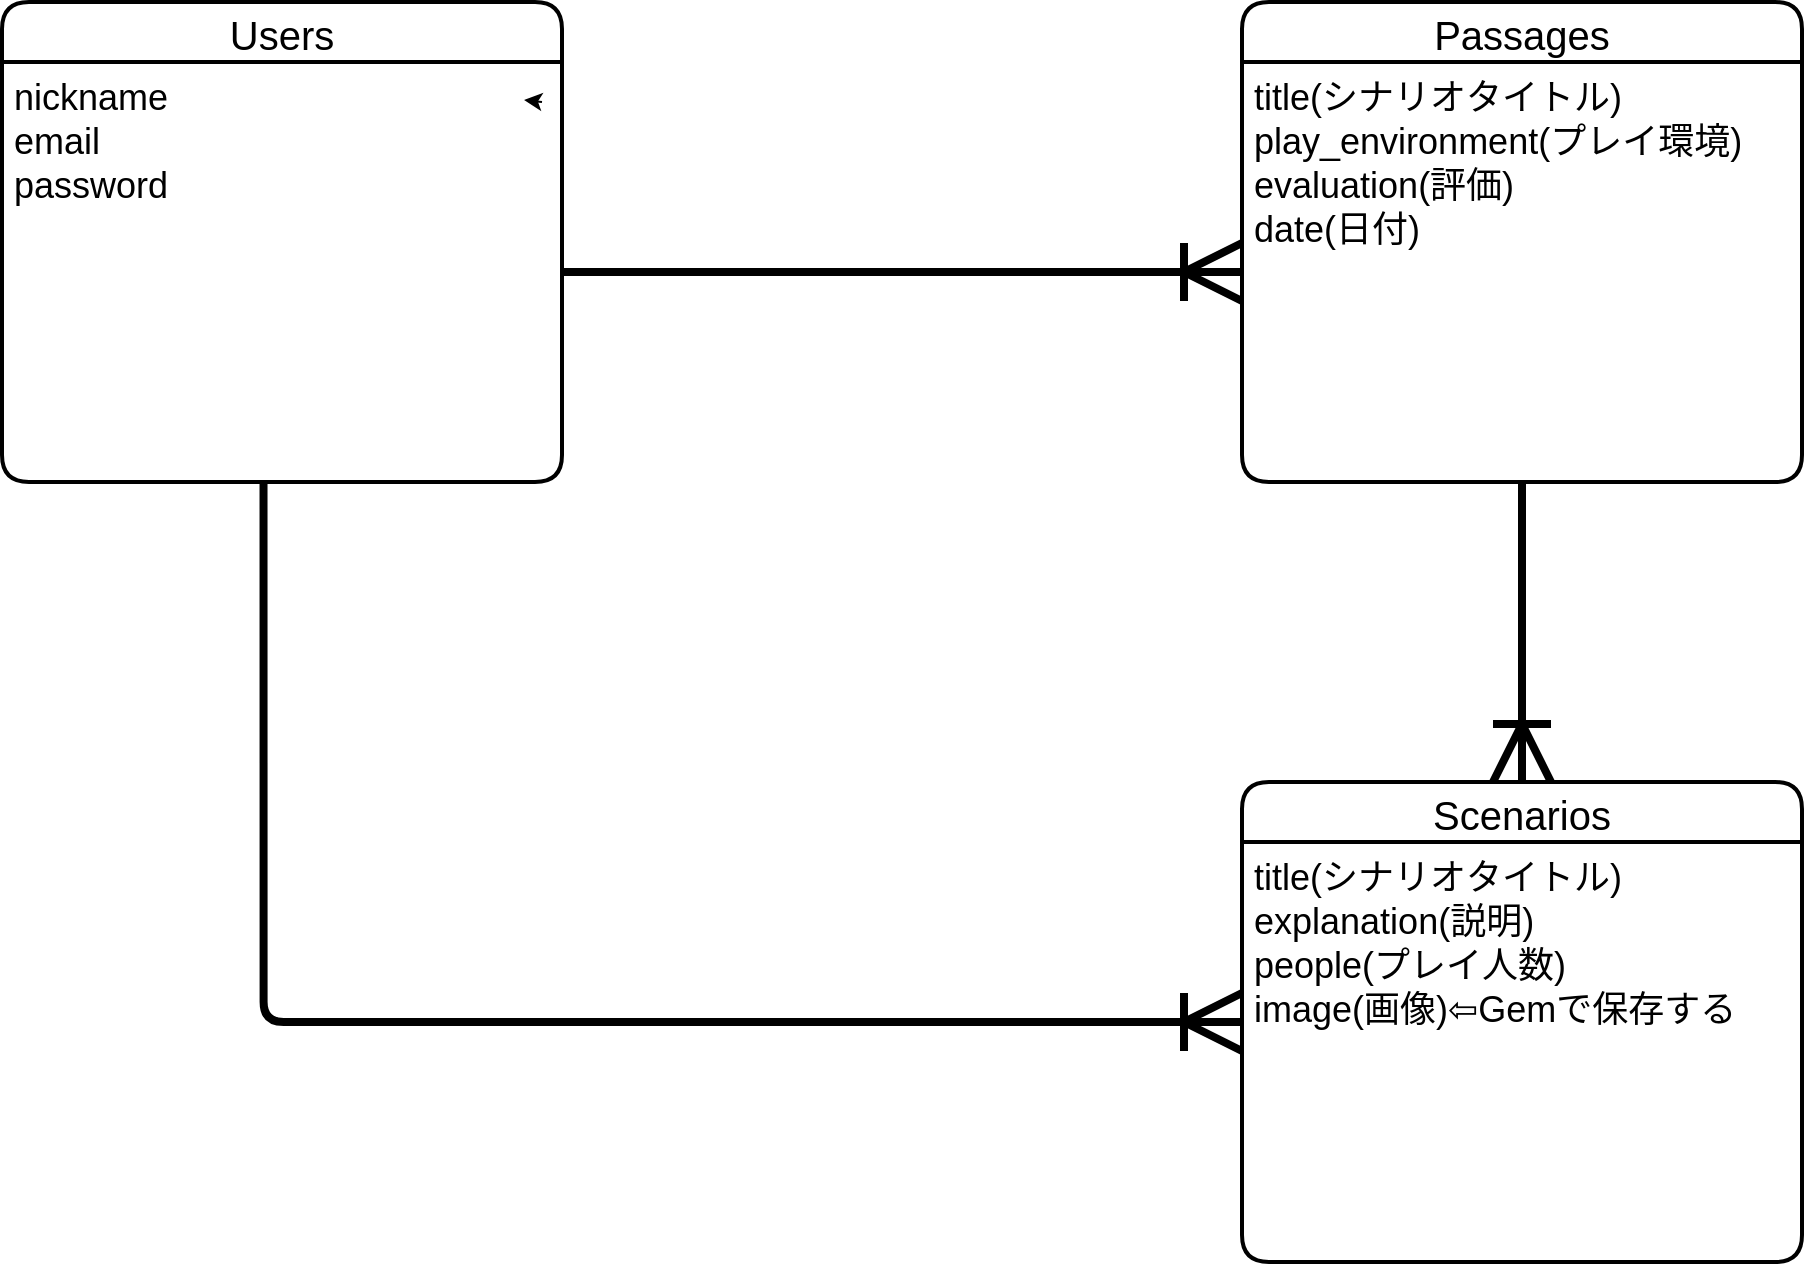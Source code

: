 <mxfile>
    <diagram id="l7B8T1y8BaTqU-JpC8iW" name="ページ1">
        <mxGraphModel dx="938" dy="850" grid="1" gridSize="10" guides="1" tooltips="1" connect="1" arrows="1" fold="1" page="1" pageScale="1" pageWidth="1169" pageHeight="1654" math="0" shadow="0">
            <root>
                <mxCell id="0"/>
                <mxCell id="1" parent="0"/>
                <mxCell id="6" style="edgeStyle=none;html=1;exitX=1;exitY=0;exitDx=0;exitDy=0;entryX=0.936;entryY=-0.017;entryDx=0;entryDy=0;entryPerimeter=0;" edge="1" parent="1">
                    <mxGeometry relative="1" as="geometry">
                        <mxPoint x="300" y="110" as="sourcePoint"/>
                        <mxPoint x="291.04" y="108.98" as="targetPoint"/>
                    </mxGeometry>
                </mxCell>
                <mxCell id="10" value="Passages" style="swimlane;childLayout=stackLayout;horizontal=1;startSize=30;horizontalStack=0;rounded=1;fontSize=20;fontStyle=0;strokeWidth=2;resizeParent=0;resizeLast=1;shadow=0;dashed=0;align=center;" vertex="1" parent="1">
                    <mxGeometry x="650" y="60" width="280" height="240" as="geometry"/>
                </mxCell>
                <mxCell id="11" value="title(シナリオタイトル)&#10;play_environment(プレイ環境)&#10;evaluation(評価)&#10;date(日付)&#10;" style="align=left;strokeColor=none;fillColor=none;spacingLeft=4;fontSize=18;verticalAlign=top;resizable=0;rotatable=0;part=1;" vertex="1" parent="10">
                    <mxGeometry y="30" width="280" height="210" as="geometry"/>
                </mxCell>
                <mxCell id="12" value="Users" style="swimlane;childLayout=stackLayout;horizontal=1;startSize=30;horizontalStack=0;rounded=1;fontSize=20;fontStyle=0;strokeWidth=2;resizeParent=0;resizeLast=1;shadow=0;dashed=0;align=center;" vertex="1" parent="1">
                    <mxGeometry x="30" y="60" width="280" height="240" as="geometry"/>
                </mxCell>
                <mxCell id="13" value="nickname&#10;email&#10;password&#10;" style="align=left;strokeColor=none;fillColor=none;spacingLeft=4;fontSize=18;verticalAlign=top;resizable=0;rotatable=0;part=1;" vertex="1" parent="12">
                    <mxGeometry y="30" width="280" height="210" as="geometry"/>
                </mxCell>
                <mxCell id="15" value="" style="edgeStyle=entityRelationEdgeStyle;fontSize=12;html=1;endArrow=ERoneToMany;entryX=0;entryY=0.5;entryDx=0;entryDy=0;exitX=1;exitY=0.5;exitDx=0;exitDy=0;strokeWidth=4;endSize=24;endFill=0;" edge="1" parent="1" source="13" target="11">
                    <mxGeometry width="100" height="100" relative="1" as="geometry">
                        <mxPoint x="320" y="340" as="sourcePoint"/>
                        <mxPoint x="420" y="240" as="targetPoint"/>
                    </mxGeometry>
                </mxCell>
                <mxCell id="16" value="Scenarios" style="swimlane;childLayout=stackLayout;horizontal=1;startSize=30;horizontalStack=0;rounded=1;fontSize=20;fontStyle=0;strokeWidth=2;resizeParent=0;resizeLast=1;shadow=0;dashed=0;align=center;" vertex="1" parent="1">
                    <mxGeometry x="650" y="450" width="280" height="240" as="geometry"/>
                </mxCell>
                <mxCell id="17" value="title(シナリオタイトル)&#10;explanation(説明)&#10;people(プレイ人数)&#10;image(画像)⇦Gemで保存する&#10;&#10;" style="align=left;strokeColor=none;fillColor=none;spacingLeft=4;fontSize=18;verticalAlign=top;resizable=0;rotatable=0;part=1;" vertex="1" parent="16">
                    <mxGeometry y="30" width="280" height="210" as="geometry"/>
                </mxCell>
                <mxCell id="18" value="" style="fontSize=12;html=1;endArrow=ERoneToMany;exitX=0.5;exitY=1;exitDx=0;exitDy=0;strokeWidth=4;endSize=24;endFill=0;entryX=0.5;entryY=0;entryDx=0;entryDy=0;" edge="1" parent="1" source="11" target="16">
                    <mxGeometry width="100" height="100" relative="1" as="geometry">
                        <mxPoint x="540" y="380" as="sourcePoint"/>
                        <mxPoint x="810" y="400" as="targetPoint"/>
                    </mxGeometry>
                </mxCell>
                <mxCell id="19" value="" style="edgeStyle=orthogonalEdgeStyle;fontSize=12;html=1;endArrow=ERoneToMany;entryX=0;entryY=0.5;entryDx=0;entryDy=0;strokeWidth=4;endSize=24;endFill=0;exitX=0.467;exitY=1;exitDx=0;exitDy=0;exitPerimeter=0;" edge="1" parent="1" source="13" target="16">
                    <mxGeometry width="100" height="100" relative="1" as="geometry">
                        <mxPoint x="160" y="320" as="sourcePoint"/>
                        <mxPoint x="530" y="540" as="targetPoint"/>
                        <Array as="points">
                            <mxPoint x="161" y="570"/>
                        </Array>
                    </mxGeometry>
                </mxCell>
            </root>
        </mxGraphModel>
    </diagram>
</mxfile>